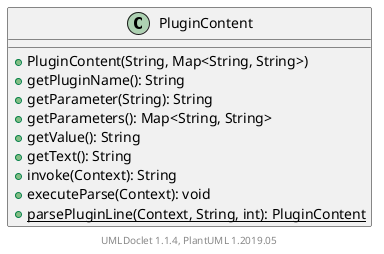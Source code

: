 @startuml

    class PluginContent [[PluginContent.html]] {
        +PluginContent(String, Map<String, String>)
        +getPluginName(): String
        +getParameter(String): String
        +getParameters(): Map<String, String>
        +getValue(): String
        +getText(): String
        +invoke(Context): String
        +executeParse(Context): void
        {static} +parsePluginLine(Context, String, int): PluginContent
    }


    center footer UMLDoclet 1.1.4, PlantUML 1.2019.05
@enduml
